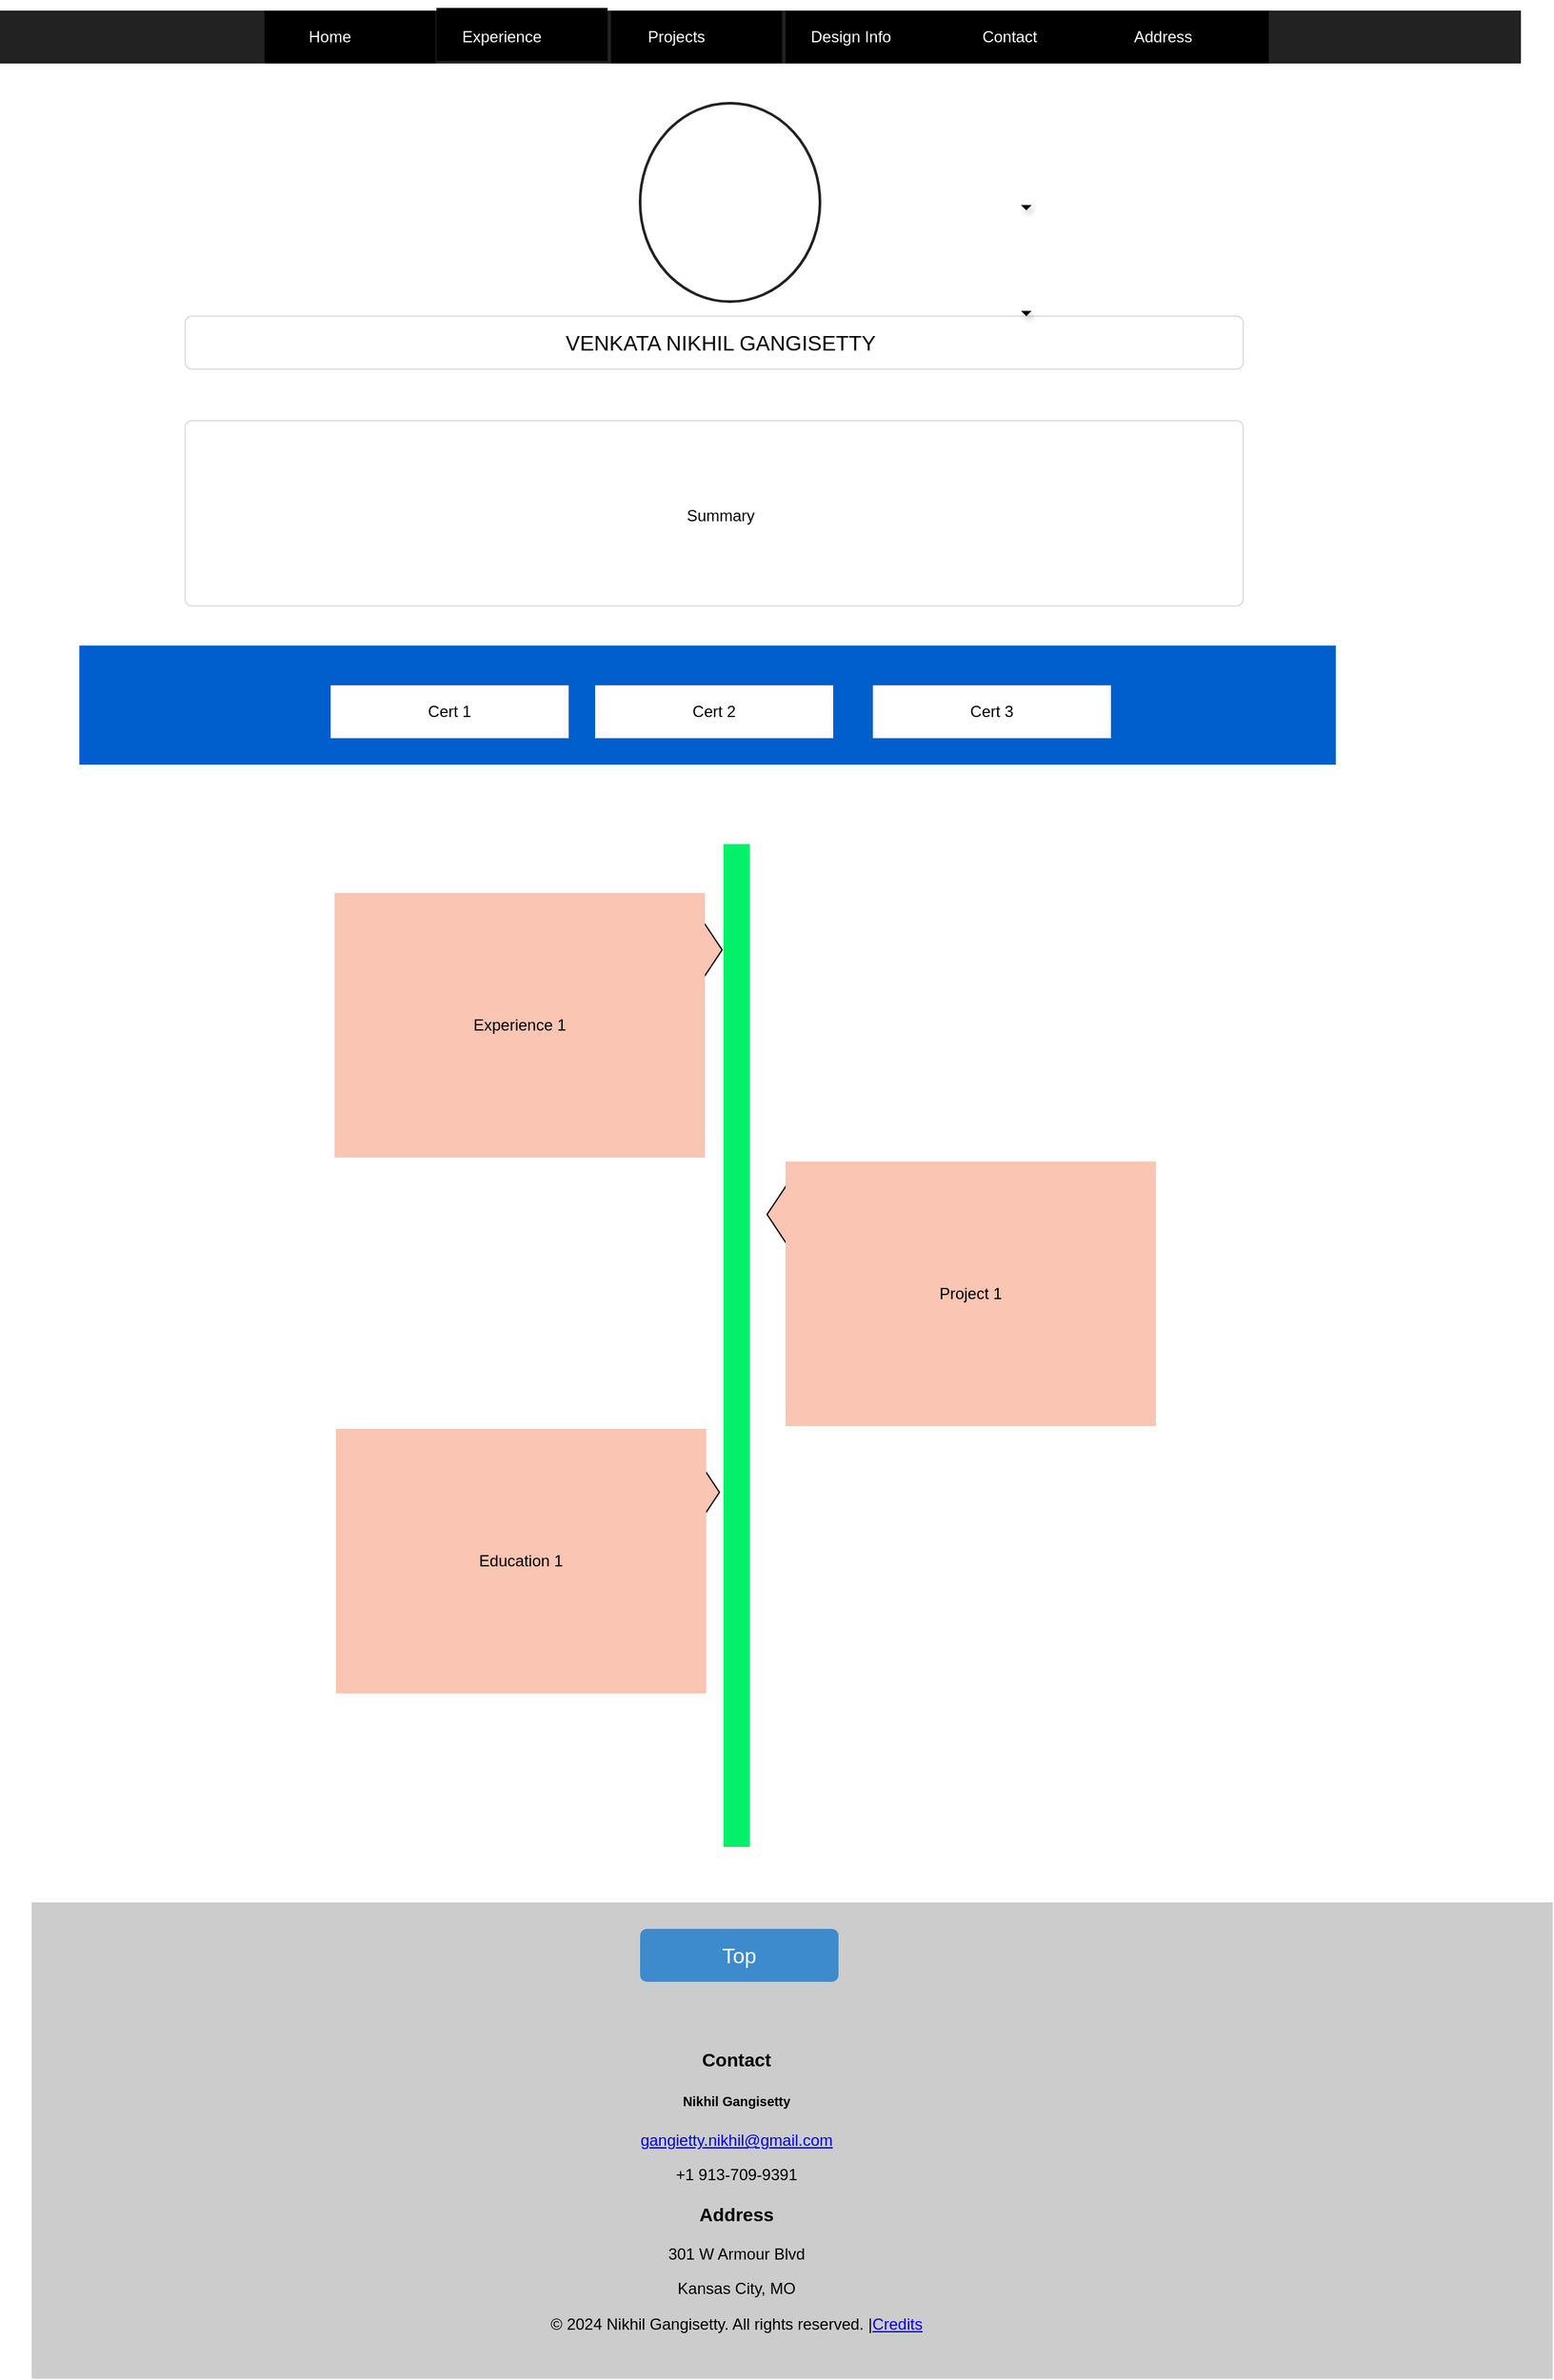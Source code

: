 <mxfile version="24.6.4" type="github">
  <diagram name="Page-1" id="c9db0220-8083-56f3-ca83-edcdcd058819">
    <mxGraphModel dx="1674" dy="748" grid="1" gridSize="10" guides="1" tooltips="1" connect="1" arrows="1" fold="1" page="1" pageScale="1.5" pageWidth="826" pageHeight="1169" background="none" math="0" shadow="0">
      <root>
        <mxCell id="0" style=";html=1;" />
        <mxCell id="1" style=";html=1;" parent="0" />
        <mxCell id="VmRttg1r7KZNsslal5Uo-24" value="" style="shape=singleArrow;whiteSpace=wrap;html=1;fillColor=#FAC5B2;" vertex="1" parent="1">
          <mxGeometry x="484" y="1160" width="100" height="60" as="geometry" />
        </mxCell>
        <mxCell id="VmRttg1r7KZNsslal5Uo-22" value="" style="shape=singleArrow;whiteSpace=wrap;html=1;fillColor=#FAC5B2;rotation=-180;" vertex="1" parent="1">
          <mxGeometry x="620" y="950" width="100" height="60" as="geometry" />
        </mxCell>
        <mxCell id="VmRttg1r7KZNsslal5Uo-20" value="" style="shape=singleArrow;whiteSpace=wrap;html=1;fillColor=#FAC5B2;" vertex="1" parent="1">
          <mxGeometry x="486" y="750" width="100" height="60" as="geometry" />
        </mxCell>
        <mxCell id="3d76a8aef4d5c911-1" value="" style="html=1;shadow=0;dashed=0;shape=mxgraph.bootstrap.rect;fillColor=#222222;strokeColor=none;whiteSpace=wrap;rounded=0;fontSize=12;fontColor=#000000;align=center;" parent="1" vertex="1">
          <mxGeometry x="40" y="70" width="1150" height="40" as="geometry" />
        </mxCell>
        <mxCell id="3d76a8aef4d5c911-3" value="&lt;h2 id=&quot;experience-heading&quot;&gt;&lt;font style=&quot;font-size: 12px;&quot;&gt;&lt;span style=&quot;font-weight: normal;&quot;&gt;Experience&lt;/span&gt;&lt;/font&gt;&lt;/h2&gt;" style="html=1;shadow=0;dashed=0;shape=mxgraph.bootstrap.rect;fillColor=#000000;strokeColor=none;fontColor=#ffffff;spacingRight=30;whiteSpace=wrap;" parent="3d76a8aef4d5c911-1" vertex="1">
          <mxGeometry x="330" y="-2" width="129.375" height="40" as="geometry" />
        </mxCell>
        <mxCell id="VmRttg1r7KZNsslal5Uo-1" value="Projects" style="html=1;shadow=0;dashed=0;shape=mxgraph.bootstrap.rect;fillColor=#000000;strokeColor=none;fontColor=#ffffff;spacingRight=30;whiteSpace=wrap;" vertex="1" parent="3d76a8aef4d5c911-1">
          <mxGeometry x="462" width="129.375" height="40" as="geometry" />
        </mxCell>
        <mxCell id="VmRttg1r7KZNsslal5Uo-2" value="Home" style="html=1;shadow=0;dashed=0;shape=mxgraph.bootstrap.rect;fillColor=#000000;strokeColor=none;fontColor=#ffffff;spacingRight=30;whiteSpace=wrap;" vertex="1" parent="3d76a8aef4d5c911-1">
          <mxGeometry x="200" width="129.375" height="40" as="geometry" />
        </mxCell>
        <mxCell id="VmRttg1r7KZNsslal5Uo-3" value="Design Info" style="html=1;shadow=0;dashed=0;shape=mxgraph.bootstrap.rect;fillColor=#000000;strokeColor=none;fontColor=#ffffff;spacingRight=30;whiteSpace=wrap;" vertex="1" parent="3d76a8aef4d5c911-1">
          <mxGeometry x="594" width="129.375" height="40" as="geometry" />
        </mxCell>
        <mxCell id="VmRttg1r7KZNsslal5Uo-4" value="Contact" style="html=1;shadow=0;dashed=0;shape=mxgraph.bootstrap.rect;fillColor=#000000;strokeColor=none;fontColor=#ffffff;spacingRight=30;whiteSpace=wrap;" vertex="1" parent="3d76a8aef4d5c911-1">
          <mxGeometry x="714" width="129.375" height="40" as="geometry" />
        </mxCell>
        <mxCell id="VmRttg1r7KZNsslal5Uo-5" value="Address" style="html=1;shadow=0;dashed=0;shape=mxgraph.bootstrap.rect;fillColor=#000000;strokeColor=none;fontColor=#ffffff;spacingRight=30;whiteSpace=wrap;" vertex="1" parent="3d76a8aef4d5c911-1">
          <mxGeometry x="830" width="129.375" height="40" as="geometry" />
        </mxCell>
        <mxCell id="3d76a8aef4d5c911-20" value="&lt;div align=&quot;center&quot;&gt;VENKATA NIKHIL GANGISETTY&lt;/div&gt;" style="html=1;shadow=0;dashed=0;shape=mxgraph.bootstrap.rrect;rSize=5;strokeColor=#dddddd;align=center;spacingLeft=10;fontSize=16;whiteSpace=wrap;rounded=0;" parent="1" vertex="1">
          <mxGeometry x="180" y="301" width="800" height="40" as="geometry" />
        </mxCell>
        <mxCell id="3d76a8aef4d5c911-22" value="" style="shape=triangle;strokeColor=none;fillColor=#000000;direction=south;rounded=0;shadow=1;fontSize=12;fontColor=#000000;align=center;html=1;" parent="1" vertex="1">
          <mxGeometry x="812" y="217" width="8" height="4" as="geometry" />
        </mxCell>
        <mxCell id="3d76a8aef4d5c911-26" value="" style="shape=triangle;strokeColor=none;fillColor=#000000;direction=south;rounded=0;shadow=1;fontSize=12;fontColor=#000000;align=center;html=1;" parent="1" vertex="1">
          <mxGeometry x="812" y="297" width="8" height="4" as="geometry" />
        </mxCell>
        <mxCell id="VmRttg1r7KZNsslal5Uo-8" value="" style="html=1;verticalLabelPosition=bottom;labelBackgroundColor=#ffffff;verticalAlign=top;shadow=0;dashed=0;strokeWidth=2;shape=mxgraph.ios7.misc.circle;strokeColor=#222222;fillColor=none;" vertex="1" parent="1">
          <mxGeometry x="524" y="140" width="136" height="150" as="geometry" />
        </mxCell>
        <mxCell id="VmRttg1r7KZNsslal5Uo-9" value="&lt;div align=&quot;center&quot;&gt;&lt;font style=&quot;font-size: 12px;&quot;&gt;Summary&lt;/font&gt;&lt;/div&gt;" style="html=1;shadow=0;dashed=0;shape=mxgraph.bootstrap.rrect;rSize=5;strokeColor=#dddddd;align=center;spacingLeft=10;fontSize=16;whiteSpace=wrap;rounded=0;" vertex="1" parent="1">
          <mxGeometry x="180" y="380" width="800" height="140" as="geometry" />
        </mxCell>
        <mxCell id="VmRttg1r7KZNsslal5Uo-10" value="" style="rounded=0;fillColor=#005fcc;strokeColor=none;html=1" vertex="1" parent="1">
          <mxGeometry x="100" y="550" width="950" height="90" as="geometry" />
        </mxCell>
        <mxCell id="VmRttg1r7KZNsslal5Uo-12" value="&lt;span style=&quot;background-color: rgb(255, 255, 255);&quot;&gt;Cert 1&lt;/span&gt;" style="text;html=1;align=center;verticalAlign=middle;whiteSpace=wrap;rounded=0;fillColor=#FFFFFF;" vertex="1" parent="1">
          <mxGeometry x="290" y="580" width="180" height="40" as="geometry" />
        </mxCell>
        <mxCell id="VmRttg1r7KZNsslal5Uo-13" value="&lt;span style=&quot;background-color: rgb(255, 255, 255);&quot;&gt;Cert 2&lt;br&gt;&lt;/span&gt;" style="text;html=1;align=center;verticalAlign=middle;whiteSpace=wrap;rounded=0;fillColor=#FFFFFF;" vertex="1" parent="1">
          <mxGeometry x="490" y="580" width="180" height="40" as="geometry" />
        </mxCell>
        <mxCell id="VmRttg1r7KZNsslal5Uo-14" value="&lt;span style=&quot;background-color: rgb(255, 255, 255);&quot;&gt;Cert 3&lt;br&gt;&lt;/span&gt;" style="text;html=1;align=center;verticalAlign=middle;whiteSpace=wrap;rounded=0;fillColor=#FFFFFF;" vertex="1" parent="1">
          <mxGeometry x="700" y="580" width="180" height="40" as="geometry" />
        </mxCell>
        <mxCell id="VmRttg1r7KZNsslal5Uo-15" value="" style="rounded=0;fillColor=#04F06A;strokeColor=none;html=1;rotation=90;" vertex="1" parent="1">
          <mxGeometry x="218" y="1069" width="758" height="20" as="geometry" />
        </mxCell>
        <mxCell id="VmRttg1r7KZNsslal5Uo-19" value="Experience 1" style="text;html=1;align=center;verticalAlign=middle;whiteSpace=wrap;rounded=0;fillColor=#FAC5B2;" vertex="1" parent="1">
          <mxGeometry x="293" y="737" width="280" height="200" as="geometry" />
        </mxCell>
        <mxCell id="VmRttg1r7KZNsslal5Uo-21" value="Project 1" style="text;html=1;align=center;verticalAlign=middle;whiteSpace=wrap;rounded=0;fillColor=#FAC5B2;" vertex="1" parent="1">
          <mxGeometry x="634" y="940" width="280" height="200" as="geometry" />
        </mxCell>
        <mxCell id="VmRttg1r7KZNsslal5Uo-23" value="Education 1" style="text;html=1;align=center;verticalAlign=middle;whiteSpace=wrap;rounded=0;fillColor=#FAC5B2;" vertex="1" parent="1">
          <mxGeometry x="294" y="1142" width="280" height="200" as="geometry" />
        </mxCell>
        <mxCell id="VmRttg1r7KZNsslal5Uo-25" value="" style="html=1;shadow=0;dashed=0;shape=mxgraph.bootstrap.rect;fillColor=#cCCCcc;strokeColor=none;whiteSpace=wrap;rounded=0;fontSize=12;fontColor=#cCCCcc;align=center;" vertex="1" parent="1">
          <mxGeometry x="64" y="1500" width="1150" height="360" as="geometry" />
        </mxCell>
        <mxCell id="VmRttg1r7KZNsslal5Uo-32" value="Top" style="html=1;shadow=0;dashed=0;shape=mxgraph.bootstrap.rrect;align=center;rSize=5;strokeColor=none;fillColor=#3D8BCD;fontColor=#ffffff;fontSize=16;whiteSpace=wrap;rounded=0;" vertex="1" parent="1">
          <mxGeometry x="524" y="1520" width="150" height="40" as="geometry" />
        </mxCell>
        <UserObject label="&lt;div align=&quot;center&quot; id=&quot;contact&quot;&gt;&lt;h3&gt;Contact&lt;/h3&gt;&lt;h5&gt;Nikhil Gangisetty&lt;/h5&gt;&lt;a href=&quot;mailto:gangietty.nikhil@gmail.com&quot; title=&quot;send email&quot;&gt;gangietty.nikhil@gmail.com&lt;/a&gt;&lt;p&gt;+1 913-709-9391&lt;/p&gt;&lt;/div&gt;&lt;div align=&quot;center&quot; id=&quot;address&quot;&gt;&lt;h3&gt;Address&lt;/h3&gt;&lt;p&gt;301 W Armour Blvd&lt;/p&gt;&lt;p&gt;Kansas City, MO&lt;/p&gt;&lt;/div&gt;&lt;div align=&quot;center&quot;&gt;&lt;p class=&quot;copyright&quot;&gt;© &lt;span id=&quot;currentYear&quot;&gt;2024&lt;/span&gt; Nikhil Gangisetty. All rights reserved. |&lt;a href=&quot;https://www.flaticon.com/&quot; title=&quot;icons&quot; class=&quot;credit&quot;&gt;Credits&lt;/a&gt;&lt;/p&gt;&lt;/div&gt;" link="&lt;div id=&quot;contact&quot;&gt;&lt;h3&gt;Contact&lt;/h3&gt;&lt;h5&gt;Nikhil Gangisetty&lt;/h5&gt;&lt;a href=&quot;mailto:gangietty.nikhil@gmail.com&quot; title=&quot;send email&quot;&gt;gangietty.nikhil@gmail.com&lt;/a&gt;&lt;p&gt;+1 913-709-9391&lt;/p&gt;&lt;/div&gt;&lt;div id=&quot;address&quot;&gt;&lt;h3&gt;Address&lt;/h3&gt;&lt;p&gt;301 W Armour Blvd&lt;/p&gt;&lt;p&gt;Kansas City, MO&lt;/p&gt;&lt;/div&gt;&lt;div&gt;&lt;p class=&quot;copyright&quot;&gt;© &lt;span id=&quot;currentYear&quot;&gt;2024&lt;/span&gt; Nikhil Gangisetty. All rights reserved. |&lt;a href=&quot;https://www.flaticon.com/&quot; title=&quot;icons&quot; class=&quot;credit&quot;&gt;Credits&lt;/a&gt;&lt;/p&gt;&lt;/div&gt;" id="VmRttg1r7KZNsslal5Uo-33">
          <mxCell style="text;whiteSpace=wrap;html=1;align=center;" vertex="1" parent="1">
            <mxGeometry x="437" y="1590" width="320" height="260" as="geometry" />
          </mxCell>
        </UserObject>
      </root>
    </mxGraphModel>
  </diagram>
</mxfile>
